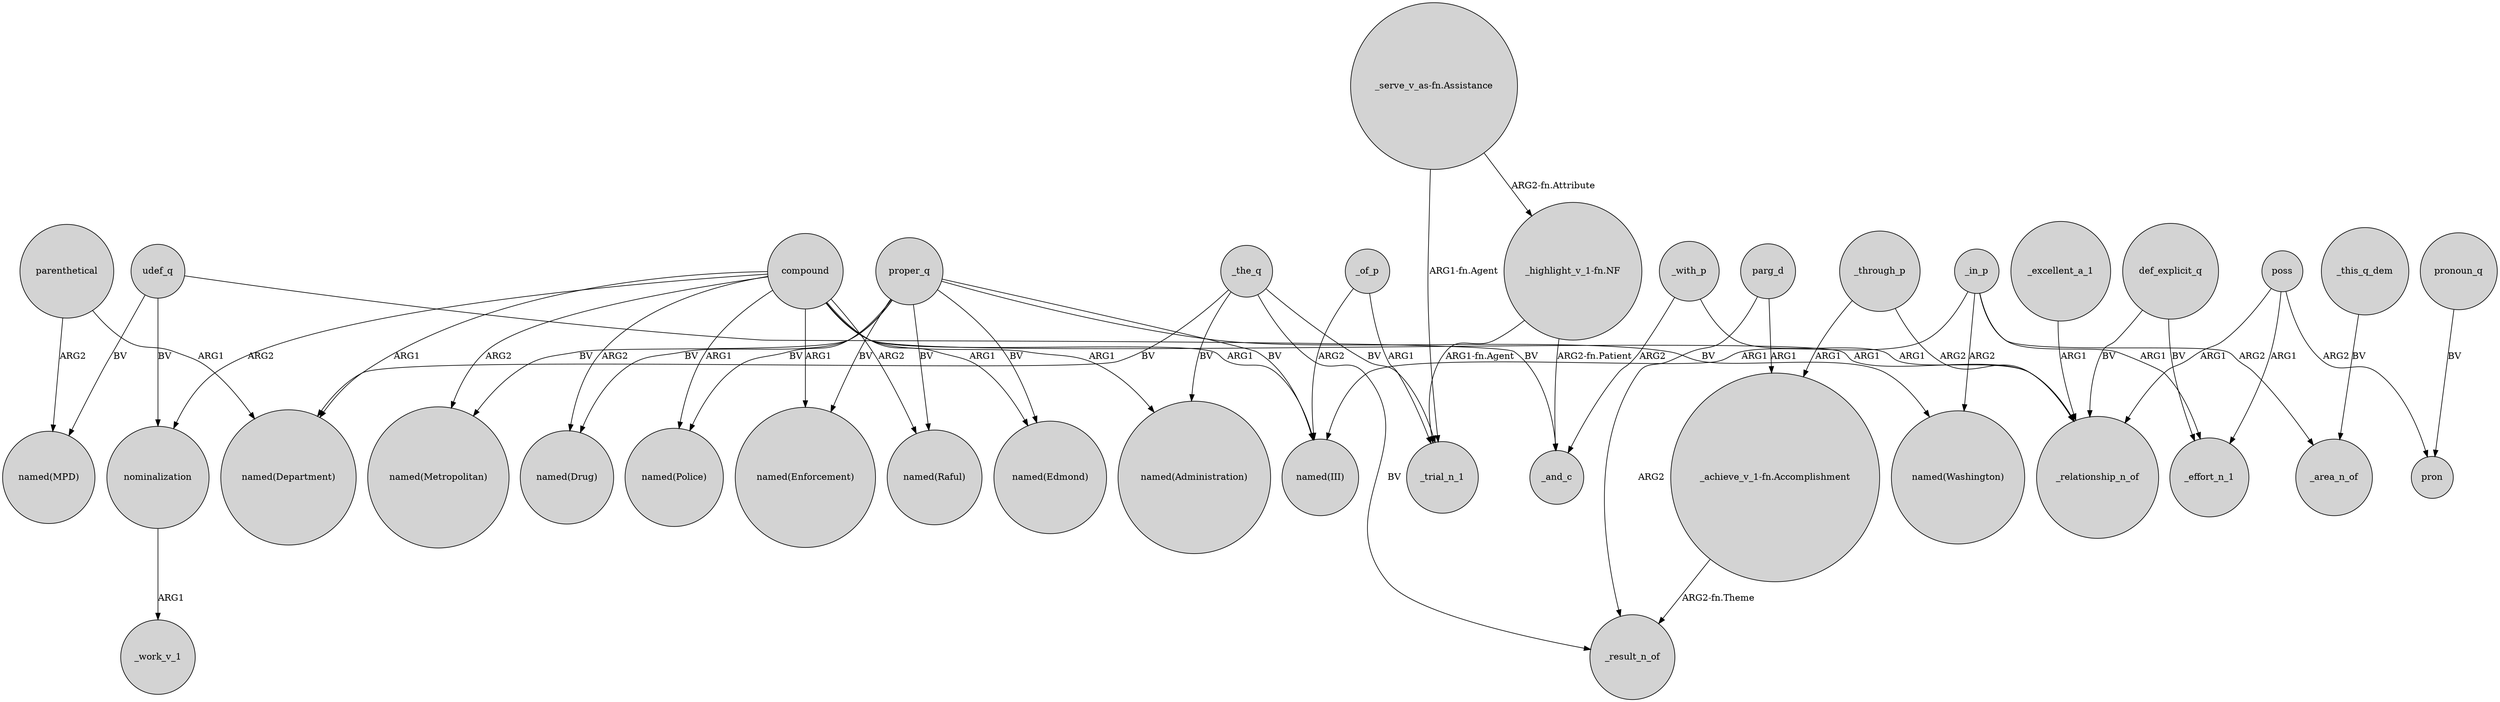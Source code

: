 digraph {
	node [shape=circle style=filled]
	_with_p -> _and_c [label=ARG2]
	proper_q -> "named(Metropolitan)" [label=BV]
	nominalization -> _work_v_1 [label=ARG1]
	compound -> "named(Drug)" [label=ARG2]
	proper_q -> "named(Raful)" [label=BV]
	poss -> pron [label=ARG2]
	parg_d -> _result_n_of [label=ARG2]
	udef_q -> "named(MPD)" [label=BV]
	proper_q -> "named(Drug)" [label=BV]
	parenthetical -> "named(MPD)" [label=ARG2]
	_of_p -> _trial_n_1 [label=ARG1]
	_excellent_a_1 -> _relationship_n_of [label=ARG1]
	_the_q -> _result_n_of [label=BV]
	_the_q -> _trial_n_1 [label=BV]
	compound -> "named(Edmond)" [label=ARG1]
	proper_q -> "named(Edmond)" [label=BV]
	compound -> nominalization [label=ARG2]
	compound -> "named(Enforcement)" [label=ARG1]
	compound -> "named(Metropolitan)" [label=ARG2]
	_of_p -> "named(III)" [label=ARG2]
	proper_q -> "named(Washington)" [label=BV]
	"_highlight_v_1-fn.NF" -> _trial_n_1 [label="ARG1-fn.Agent"]
	compound -> "named(Administration)" [label=ARG1]
	compound -> _relationship_n_of [label=ARG1]
	pronoun_q -> pron [label=BV]
	compound -> "named(Raful)" [label=ARG2]
	"_highlight_v_1-fn.NF" -> _and_c [label="ARG2-fn.Patient"]
	"_achieve_v_1-fn.Accomplishment" -> _result_n_of [label="ARG2-fn.Theme"]
	proper_q -> "named(Enforcement)" [label=BV]
	_through_p -> "_achieve_v_1-fn.Accomplishment" [label=ARG1]
	_the_q -> "named(Administration)" [label=BV]
	"_serve_v_as-fn.Assistance" -> "_highlight_v_1-fn.NF" [label="ARG2-fn.Attribute"]
	_with_p -> _relationship_n_of [label=ARG1]
	parenthetical -> "named(Department)" [label=ARG1]
	"_serve_v_as-fn.Assistance" -> _trial_n_1 [label="ARG1-fn.Agent"]
	_the_q -> "named(Department)" [label=BV]
	udef_q -> nominalization [label=BV]
	def_explicit_q -> _effort_n_1 [label=BV]
	poss -> _relationship_n_of [label=ARG1]
	poss -> _effort_n_1 [label=ARG1]
	_in_p -> _area_n_of [label=ARG2]
	_in_p -> _effort_n_1 [label=ARG1]
	def_explicit_q -> _relationship_n_of [label=BV]
	compound -> "named(Department)" [label=ARG1]
	_in_p -> "named(III)" [label=ARG1]
	_in_p -> "named(Washington)" [label=ARG2]
	_through_p -> _relationship_n_of [label=ARG2]
	proper_q -> "named(III)" [label=BV]
	udef_q -> _and_c [label=BV]
	compound -> "named(III)" [label=ARG1]
	proper_q -> "named(Police)" [label=BV]
	compound -> "named(Police)" [label=ARG1]
	parg_d -> "_achieve_v_1-fn.Accomplishment" [label=ARG1]
	_this_q_dem -> _area_n_of [label=BV]
}
